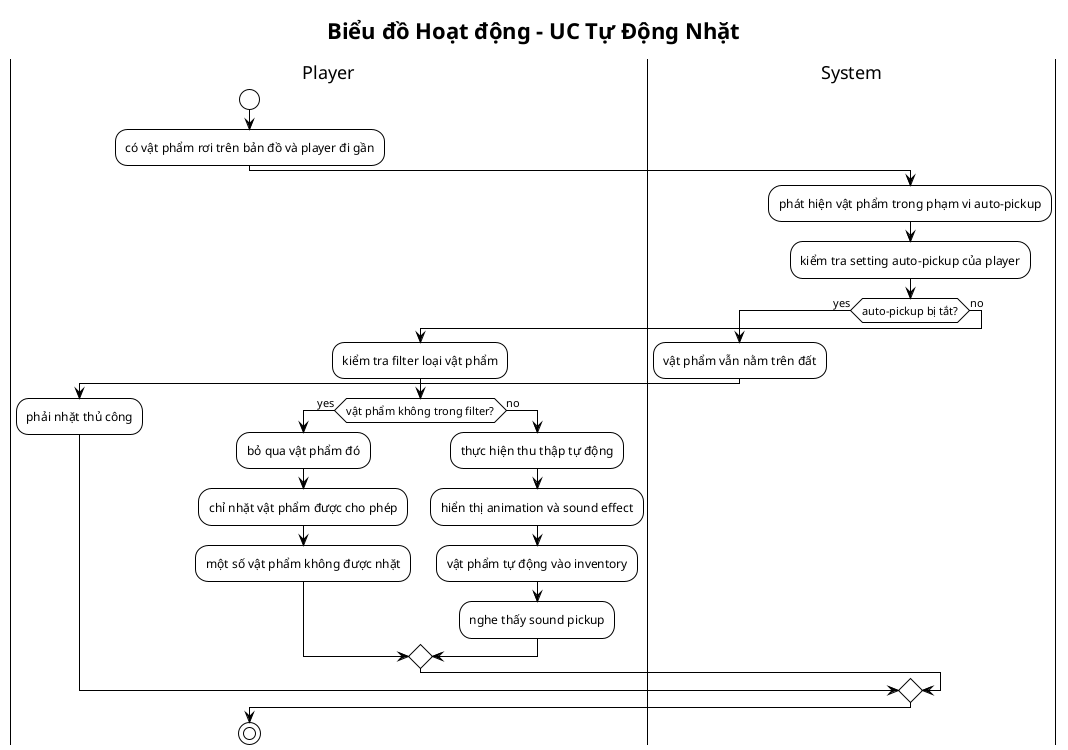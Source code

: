 @startuml Activity_UC5_Tu_Dong_Nhat
!theme plain

title Biểu đồ Hoạt động - UC Tự Động Nhặt

|Player|
start
:có vật phẩm rơi trên bản đồ và player đi gần;

|System|
:phát hiện vật phẩm trong phạm vi auto-pickup;
:kiểm tra setting auto-pickup của player;

if (auto-pickup bị tắt?) then (yes)
  :vật phẩm vẫn nằm trên đất;
  
  |Player|
  :phải nhặt thủ công;
  
else (no)
  :kiểm tra filter loại vật phẩm;
  
  if (vật phẩm không trong filter?) then (yes)
    :bỏ qua vật phẩm đó;
    :chỉ nhặt vật phẩm được cho phép;
    
    |Player|
    :một số vật phẩm không được nhặt;
    
  else (no)
    :thực hiện thu thập tự động;
    :hiển thị animation và sound effect;
    
    |Player|
    :vật phẩm tự động vào inventory;
    :nghe thấy sound pickup;
  endif
endif

stop

@enduml


